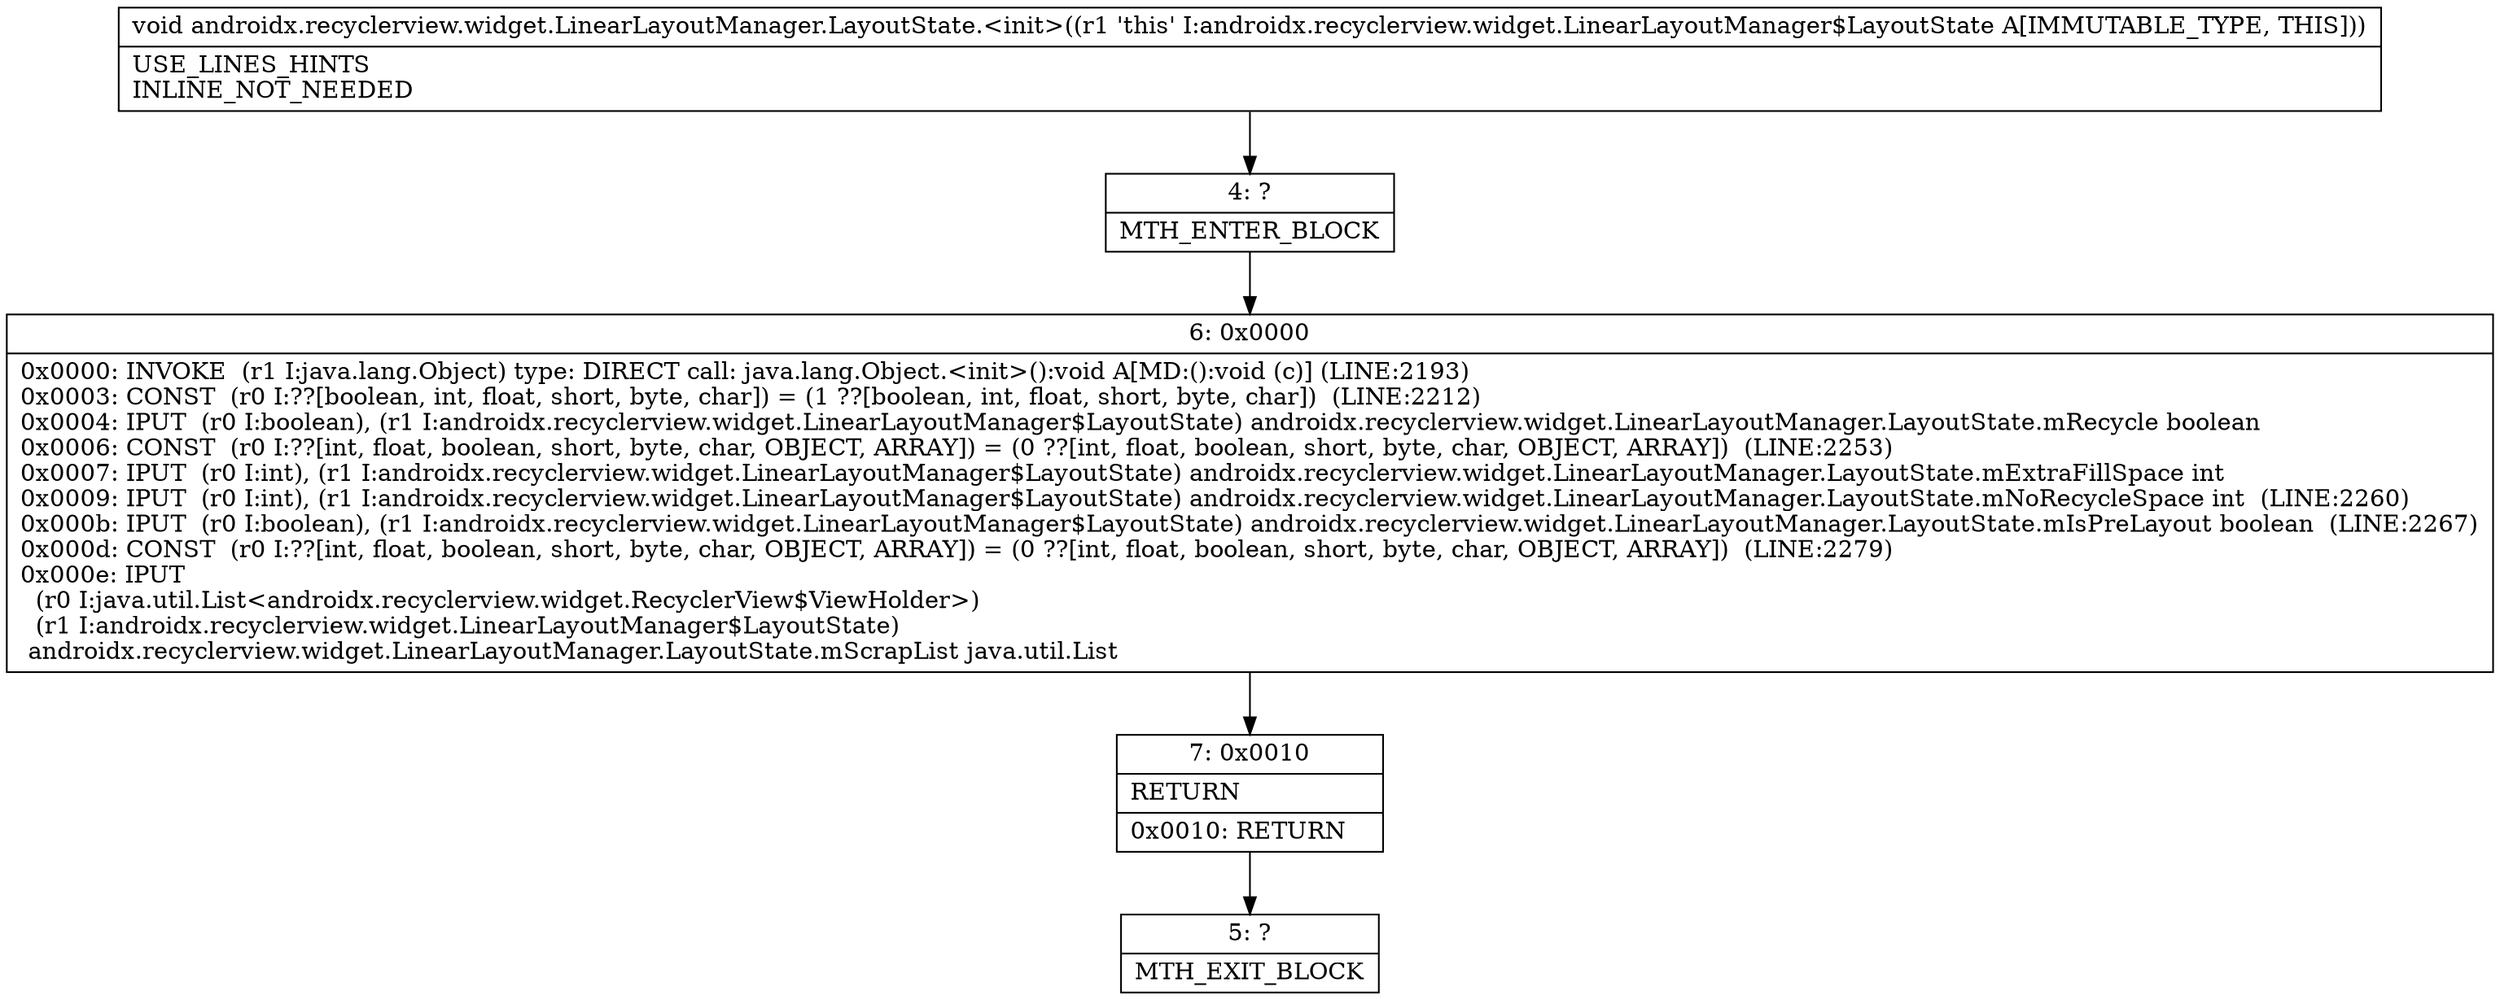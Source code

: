 digraph "CFG forandroidx.recyclerview.widget.LinearLayoutManager.LayoutState.\<init\>()V" {
Node_4 [shape=record,label="{4\:\ ?|MTH_ENTER_BLOCK\l}"];
Node_6 [shape=record,label="{6\:\ 0x0000|0x0000: INVOKE  (r1 I:java.lang.Object) type: DIRECT call: java.lang.Object.\<init\>():void A[MD:():void (c)] (LINE:2193)\l0x0003: CONST  (r0 I:??[boolean, int, float, short, byte, char]) = (1 ??[boolean, int, float, short, byte, char])  (LINE:2212)\l0x0004: IPUT  (r0 I:boolean), (r1 I:androidx.recyclerview.widget.LinearLayoutManager$LayoutState) androidx.recyclerview.widget.LinearLayoutManager.LayoutState.mRecycle boolean \l0x0006: CONST  (r0 I:??[int, float, boolean, short, byte, char, OBJECT, ARRAY]) = (0 ??[int, float, boolean, short, byte, char, OBJECT, ARRAY])  (LINE:2253)\l0x0007: IPUT  (r0 I:int), (r1 I:androidx.recyclerview.widget.LinearLayoutManager$LayoutState) androidx.recyclerview.widget.LinearLayoutManager.LayoutState.mExtraFillSpace int \l0x0009: IPUT  (r0 I:int), (r1 I:androidx.recyclerview.widget.LinearLayoutManager$LayoutState) androidx.recyclerview.widget.LinearLayoutManager.LayoutState.mNoRecycleSpace int  (LINE:2260)\l0x000b: IPUT  (r0 I:boolean), (r1 I:androidx.recyclerview.widget.LinearLayoutManager$LayoutState) androidx.recyclerview.widget.LinearLayoutManager.LayoutState.mIsPreLayout boolean  (LINE:2267)\l0x000d: CONST  (r0 I:??[int, float, boolean, short, byte, char, OBJECT, ARRAY]) = (0 ??[int, float, boolean, short, byte, char, OBJECT, ARRAY])  (LINE:2279)\l0x000e: IPUT  \l  (r0 I:java.util.List\<androidx.recyclerview.widget.RecyclerView$ViewHolder\>)\l  (r1 I:androidx.recyclerview.widget.LinearLayoutManager$LayoutState)\l androidx.recyclerview.widget.LinearLayoutManager.LayoutState.mScrapList java.util.List \l}"];
Node_7 [shape=record,label="{7\:\ 0x0010|RETURN\l|0x0010: RETURN   \l}"];
Node_5 [shape=record,label="{5\:\ ?|MTH_EXIT_BLOCK\l}"];
MethodNode[shape=record,label="{void androidx.recyclerview.widget.LinearLayoutManager.LayoutState.\<init\>((r1 'this' I:androidx.recyclerview.widget.LinearLayoutManager$LayoutState A[IMMUTABLE_TYPE, THIS]))  | USE_LINES_HINTS\lINLINE_NOT_NEEDED\l}"];
MethodNode -> Node_4;Node_4 -> Node_6;
Node_6 -> Node_7;
Node_7 -> Node_5;
}

